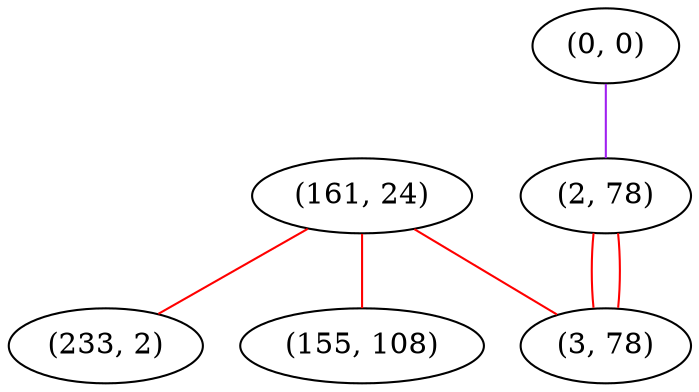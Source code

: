 graph "" {
"(161, 24)";
"(0, 0)";
"(233, 2)";
"(155, 108)";
"(2, 78)";
"(3, 78)";
"(161, 24)" -- "(233, 2)"  [color=red, key=0, weight=1];
"(161, 24)" -- "(155, 108)"  [color=red, key=0, weight=1];
"(161, 24)" -- "(3, 78)"  [color=red, key=0, weight=1];
"(0, 0)" -- "(2, 78)"  [color=purple, key=0, weight=4];
"(2, 78)" -- "(3, 78)"  [color=red, key=0, weight=1];
"(2, 78)" -- "(3, 78)"  [color=red, key=1, weight=1];
}
